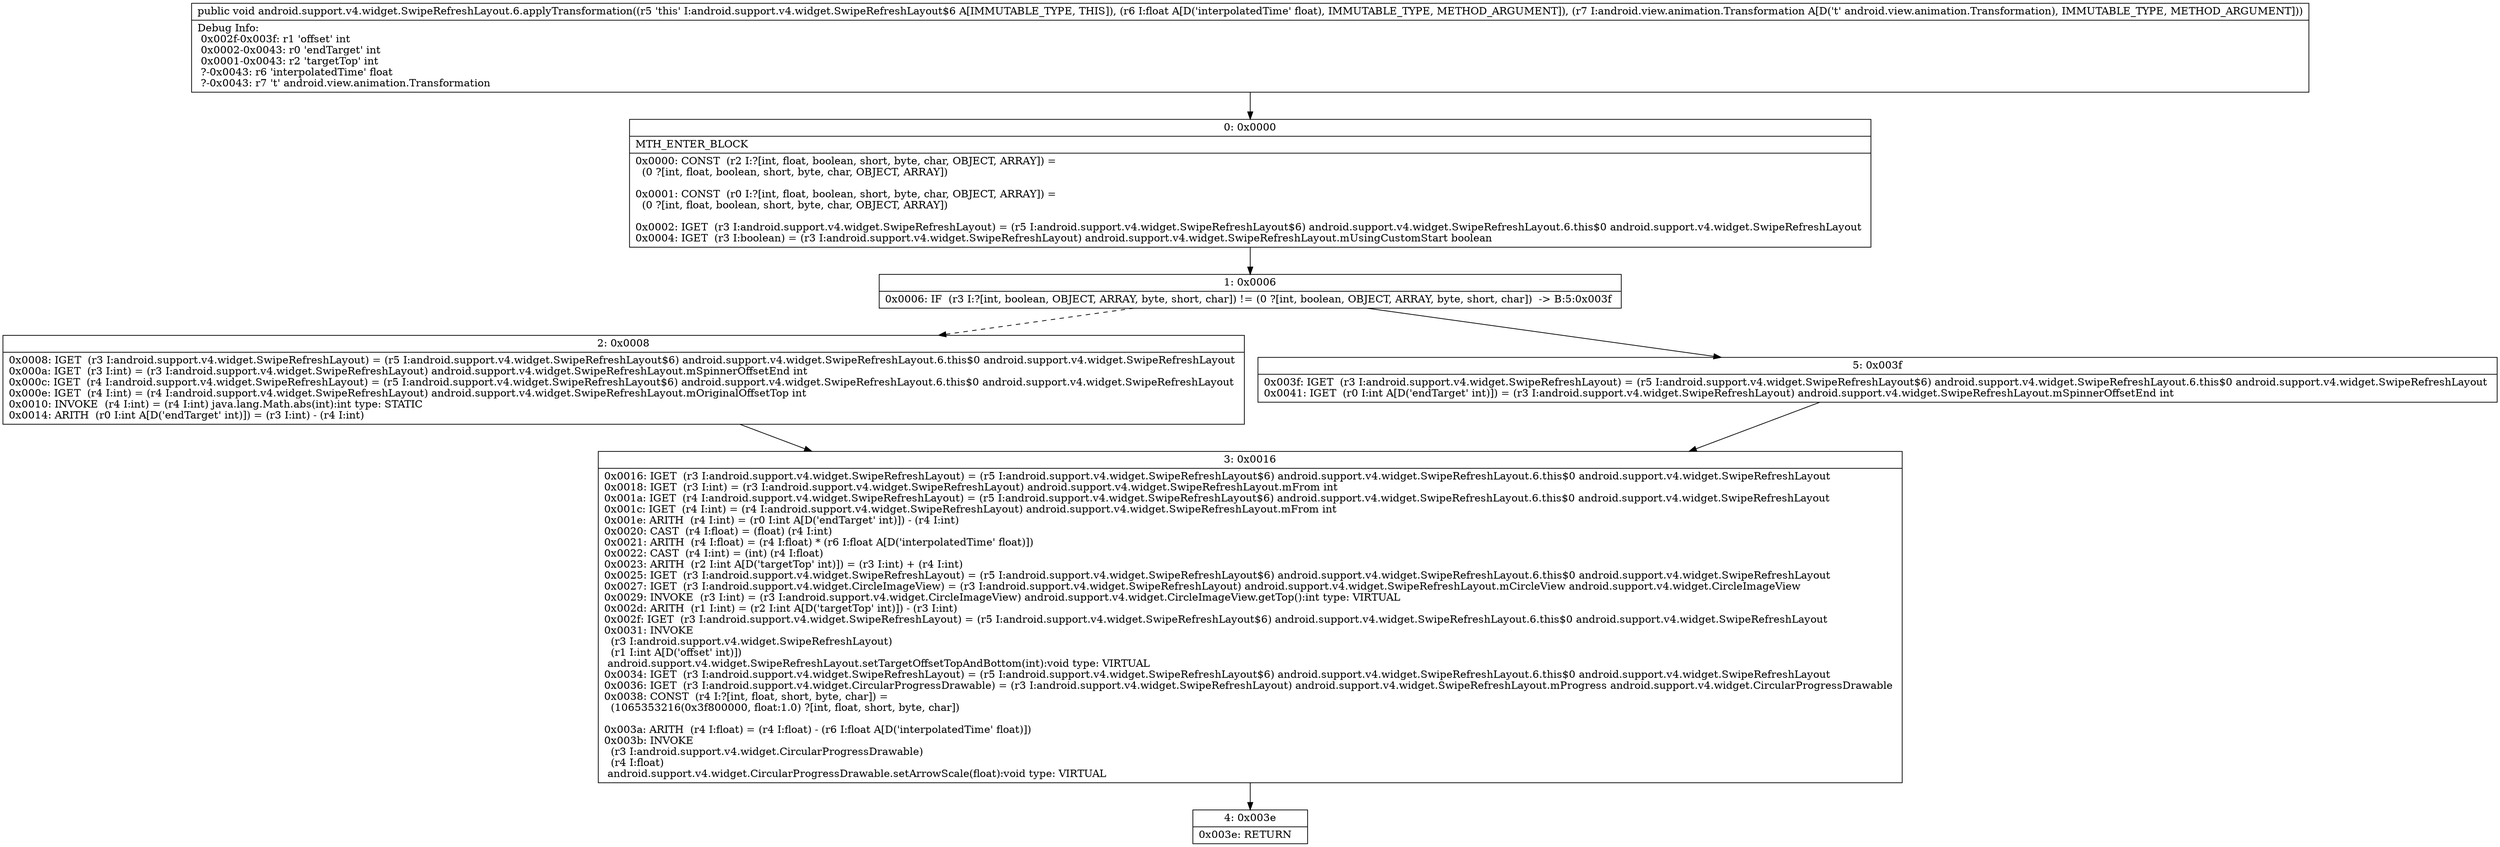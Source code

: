 digraph "CFG forandroid.support.v4.widget.SwipeRefreshLayout.6.applyTransformation(FLandroid\/view\/animation\/Transformation;)V" {
Node_0 [shape=record,label="{0\:\ 0x0000|MTH_ENTER_BLOCK\l|0x0000: CONST  (r2 I:?[int, float, boolean, short, byte, char, OBJECT, ARRAY]) = \l  (0 ?[int, float, boolean, short, byte, char, OBJECT, ARRAY])\l \l0x0001: CONST  (r0 I:?[int, float, boolean, short, byte, char, OBJECT, ARRAY]) = \l  (0 ?[int, float, boolean, short, byte, char, OBJECT, ARRAY])\l \l0x0002: IGET  (r3 I:android.support.v4.widget.SwipeRefreshLayout) = (r5 I:android.support.v4.widget.SwipeRefreshLayout$6) android.support.v4.widget.SwipeRefreshLayout.6.this$0 android.support.v4.widget.SwipeRefreshLayout \l0x0004: IGET  (r3 I:boolean) = (r3 I:android.support.v4.widget.SwipeRefreshLayout) android.support.v4.widget.SwipeRefreshLayout.mUsingCustomStart boolean \l}"];
Node_1 [shape=record,label="{1\:\ 0x0006|0x0006: IF  (r3 I:?[int, boolean, OBJECT, ARRAY, byte, short, char]) != (0 ?[int, boolean, OBJECT, ARRAY, byte, short, char])  \-\> B:5:0x003f \l}"];
Node_2 [shape=record,label="{2\:\ 0x0008|0x0008: IGET  (r3 I:android.support.v4.widget.SwipeRefreshLayout) = (r5 I:android.support.v4.widget.SwipeRefreshLayout$6) android.support.v4.widget.SwipeRefreshLayout.6.this$0 android.support.v4.widget.SwipeRefreshLayout \l0x000a: IGET  (r3 I:int) = (r3 I:android.support.v4.widget.SwipeRefreshLayout) android.support.v4.widget.SwipeRefreshLayout.mSpinnerOffsetEnd int \l0x000c: IGET  (r4 I:android.support.v4.widget.SwipeRefreshLayout) = (r5 I:android.support.v4.widget.SwipeRefreshLayout$6) android.support.v4.widget.SwipeRefreshLayout.6.this$0 android.support.v4.widget.SwipeRefreshLayout \l0x000e: IGET  (r4 I:int) = (r4 I:android.support.v4.widget.SwipeRefreshLayout) android.support.v4.widget.SwipeRefreshLayout.mOriginalOffsetTop int \l0x0010: INVOKE  (r4 I:int) = (r4 I:int) java.lang.Math.abs(int):int type: STATIC \l0x0014: ARITH  (r0 I:int A[D('endTarget' int)]) = (r3 I:int) \- (r4 I:int) \l}"];
Node_3 [shape=record,label="{3\:\ 0x0016|0x0016: IGET  (r3 I:android.support.v4.widget.SwipeRefreshLayout) = (r5 I:android.support.v4.widget.SwipeRefreshLayout$6) android.support.v4.widget.SwipeRefreshLayout.6.this$0 android.support.v4.widget.SwipeRefreshLayout \l0x0018: IGET  (r3 I:int) = (r3 I:android.support.v4.widget.SwipeRefreshLayout) android.support.v4.widget.SwipeRefreshLayout.mFrom int \l0x001a: IGET  (r4 I:android.support.v4.widget.SwipeRefreshLayout) = (r5 I:android.support.v4.widget.SwipeRefreshLayout$6) android.support.v4.widget.SwipeRefreshLayout.6.this$0 android.support.v4.widget.SwipeRefreshLayout \l0x001c: IGET  (r4 I:int) = (r4 I:android.support.v4.widget.SwipeRefreshLayout) android.support.v4.widget.SwipeRefreshLayout.mFrom int \l0x001e: ARITH  (r4 I:int) = (r0 I:int A[D('endTarget' int)]) \- (r4 I:int) \l0x0020: CAST  (r4 I:float) = (float) (r4 I:int) \l0x0021: ARITH  (r4 I:float) = (r4 I:float) * (r6 I:float A[D('interpolatedTime' float)]) \l0x0022: CAST  (r4 I:int) = (int) (r4 I:float) \l0x0023: ARITH  (r2 I:int A[D('targetTop' int)]) = (r3 I:int) + (r4 I:int) \l0x0025: IGET  (r3 I:android.support.v4.widget.SwipeRefreshLayout) = (r5 I:android.support.v4.widget.SwipeRefreshLayout$6) android.support.v4.widget.SwipeRefreshLayout.6.this$0 android.support.v4.widget.SwipeRefreshLayout \l0x0027: IGET  (r3 I:android.support.v4.widget.CircleImageView) = (r3 I:android.support.v4.widget.SwipeRefreshLayout) android.support.v4.widget.SwipeRefreshLayout.mCircleView android.support.v4.widget.CircleImageView \l0x0029: INVOKE  (r3 I:int) = (r3 I:android.support.v4.widget.CircleImageView) android.support.v4.widget.CircleImageView.getTop():int type: VIRTUAL \l0x002d: ARITH  (r1 I:int) = (r2 I:int A[D('targetTop' int)]) \- (r3 I:int) \l0x002f: IGET  (r3 I:android.support.v4.widget.SwipeRefreshLayout) = (r5 I:android.support.v4.widget.SwipeRefreshLayout$6) android.support.v4.widget.SwipeRefreshLayout.6.this$0 android.support.v4.widget.SwipeRefreshLayout \l0x0031: INVOKE  \l  (r3 I:android.support.v4.widget.SwipeRefreshLayout)\l  (r1 I:int A[D('offset' int)])\l android.support.v4.widget.SwipeRefreshLayout.setTargetOffsetTopAndBottom(int):void type: VIRTUAL \l0x0034: IGET  (r3 I:android.support.v4.widget.SwipeRefreshLayout) = (r5 I:android.support.v4.widget.SwipeRefreshLayout$6) android.support.v4.widget.SwipeRefreshLayout.6.this$0 android.support.v4.widget.SwipeRefreshLayout \l0x0036: IGET  (r3 I:android.support.v4.widget.CircularProgressDrawable) = (r3 I:android.support.v4.widget.SwipeRefreshLayout) android.support.v4.widget.SwipeRefreshLayout.mProgress android.support.v4.widget.CircularProgressDrawable \l0x0038: CONST  (r4 I:?[int, float, short, byte, char]) = \l  (1065353216(0x3f800000, float:1.0) ?[int, float, short, byte, char])\l \l0x003a: ARITH  (r4 I:float) = (r4 I:float) \- (r6 I:float A[D('interpolatedTime' float)]) \l0x003b: INVOKE  \l  (r3 I:android.support.v4.widget.CircularProgressDrawable)\l  (r4 I:float)\l android.support.v4.widget.CircularProgressDrawable.setArrowScale(float):void type: VIRTUAL \l}"];
Node_4 [shape=record,label="{4\:\ 0x003e|0x003e: RETURN   \l}"];
Node_5 [shape=record,label="{5\:\ 0x003f|0x003f: IGET  (r3 I:android.support.v4.widget.SwipeRefreshLayout) = (r5 I:android.support.v4.widget.SwipeRefreshLayout$6) android.support.v4.widget.SwipeRefreshLayout.6.this$0 android.support.v4.widget.SwipeRefreshLayout \l0x0041: IGET  (r0 I:int A[D('endTarget' int)]) = (r3 I:android.support.v4.widget.SwipeRefreshLayout) android.support.v4.widget.SwipeRefreshLayout.mSpinnerOffsetEnd int \l}"];
MethodNode[shape=record,label="{public void android.support.v4.widget.SwipeRefreshLayout.6.applyTransformation((r5 'this' I:android.support.v4.widget.SwipeRefreshLayout$6 A[IMMUTABLE_TYPE, THIS]), (r6 I:float A[D('interpolatedTime' float), IMMUTABLE_TYPE, METHOD_ARGUMENT]), (r7 I:android.view.animation.Transformation A[D('t' android.view.animation.Transformation), IMMUTABLE_TYPE, METHOD_ARGUMENT]))  | Debug Info:\l  0x002f\-0x003f: r1 'offset' int\l  0x0002\-0x0043: r0 'endTarget' int\l  0x0001\-0x0043: r2 'targetTop' int\l  ?\-0x0043: r6 'interpolatedTime' float\l  ?\-0x0043: r7 't' android.view.animation.Transformation\l}"];
MethodNode -> Node_0;
Node_0 -> Node_1;
Node_1 -> Node_2[style=dashed];
Node_1 -> Node_5;
Node_2 -> Node_3;
Node_3 -> Node_4;
Node_5 -> Node_3;
}

